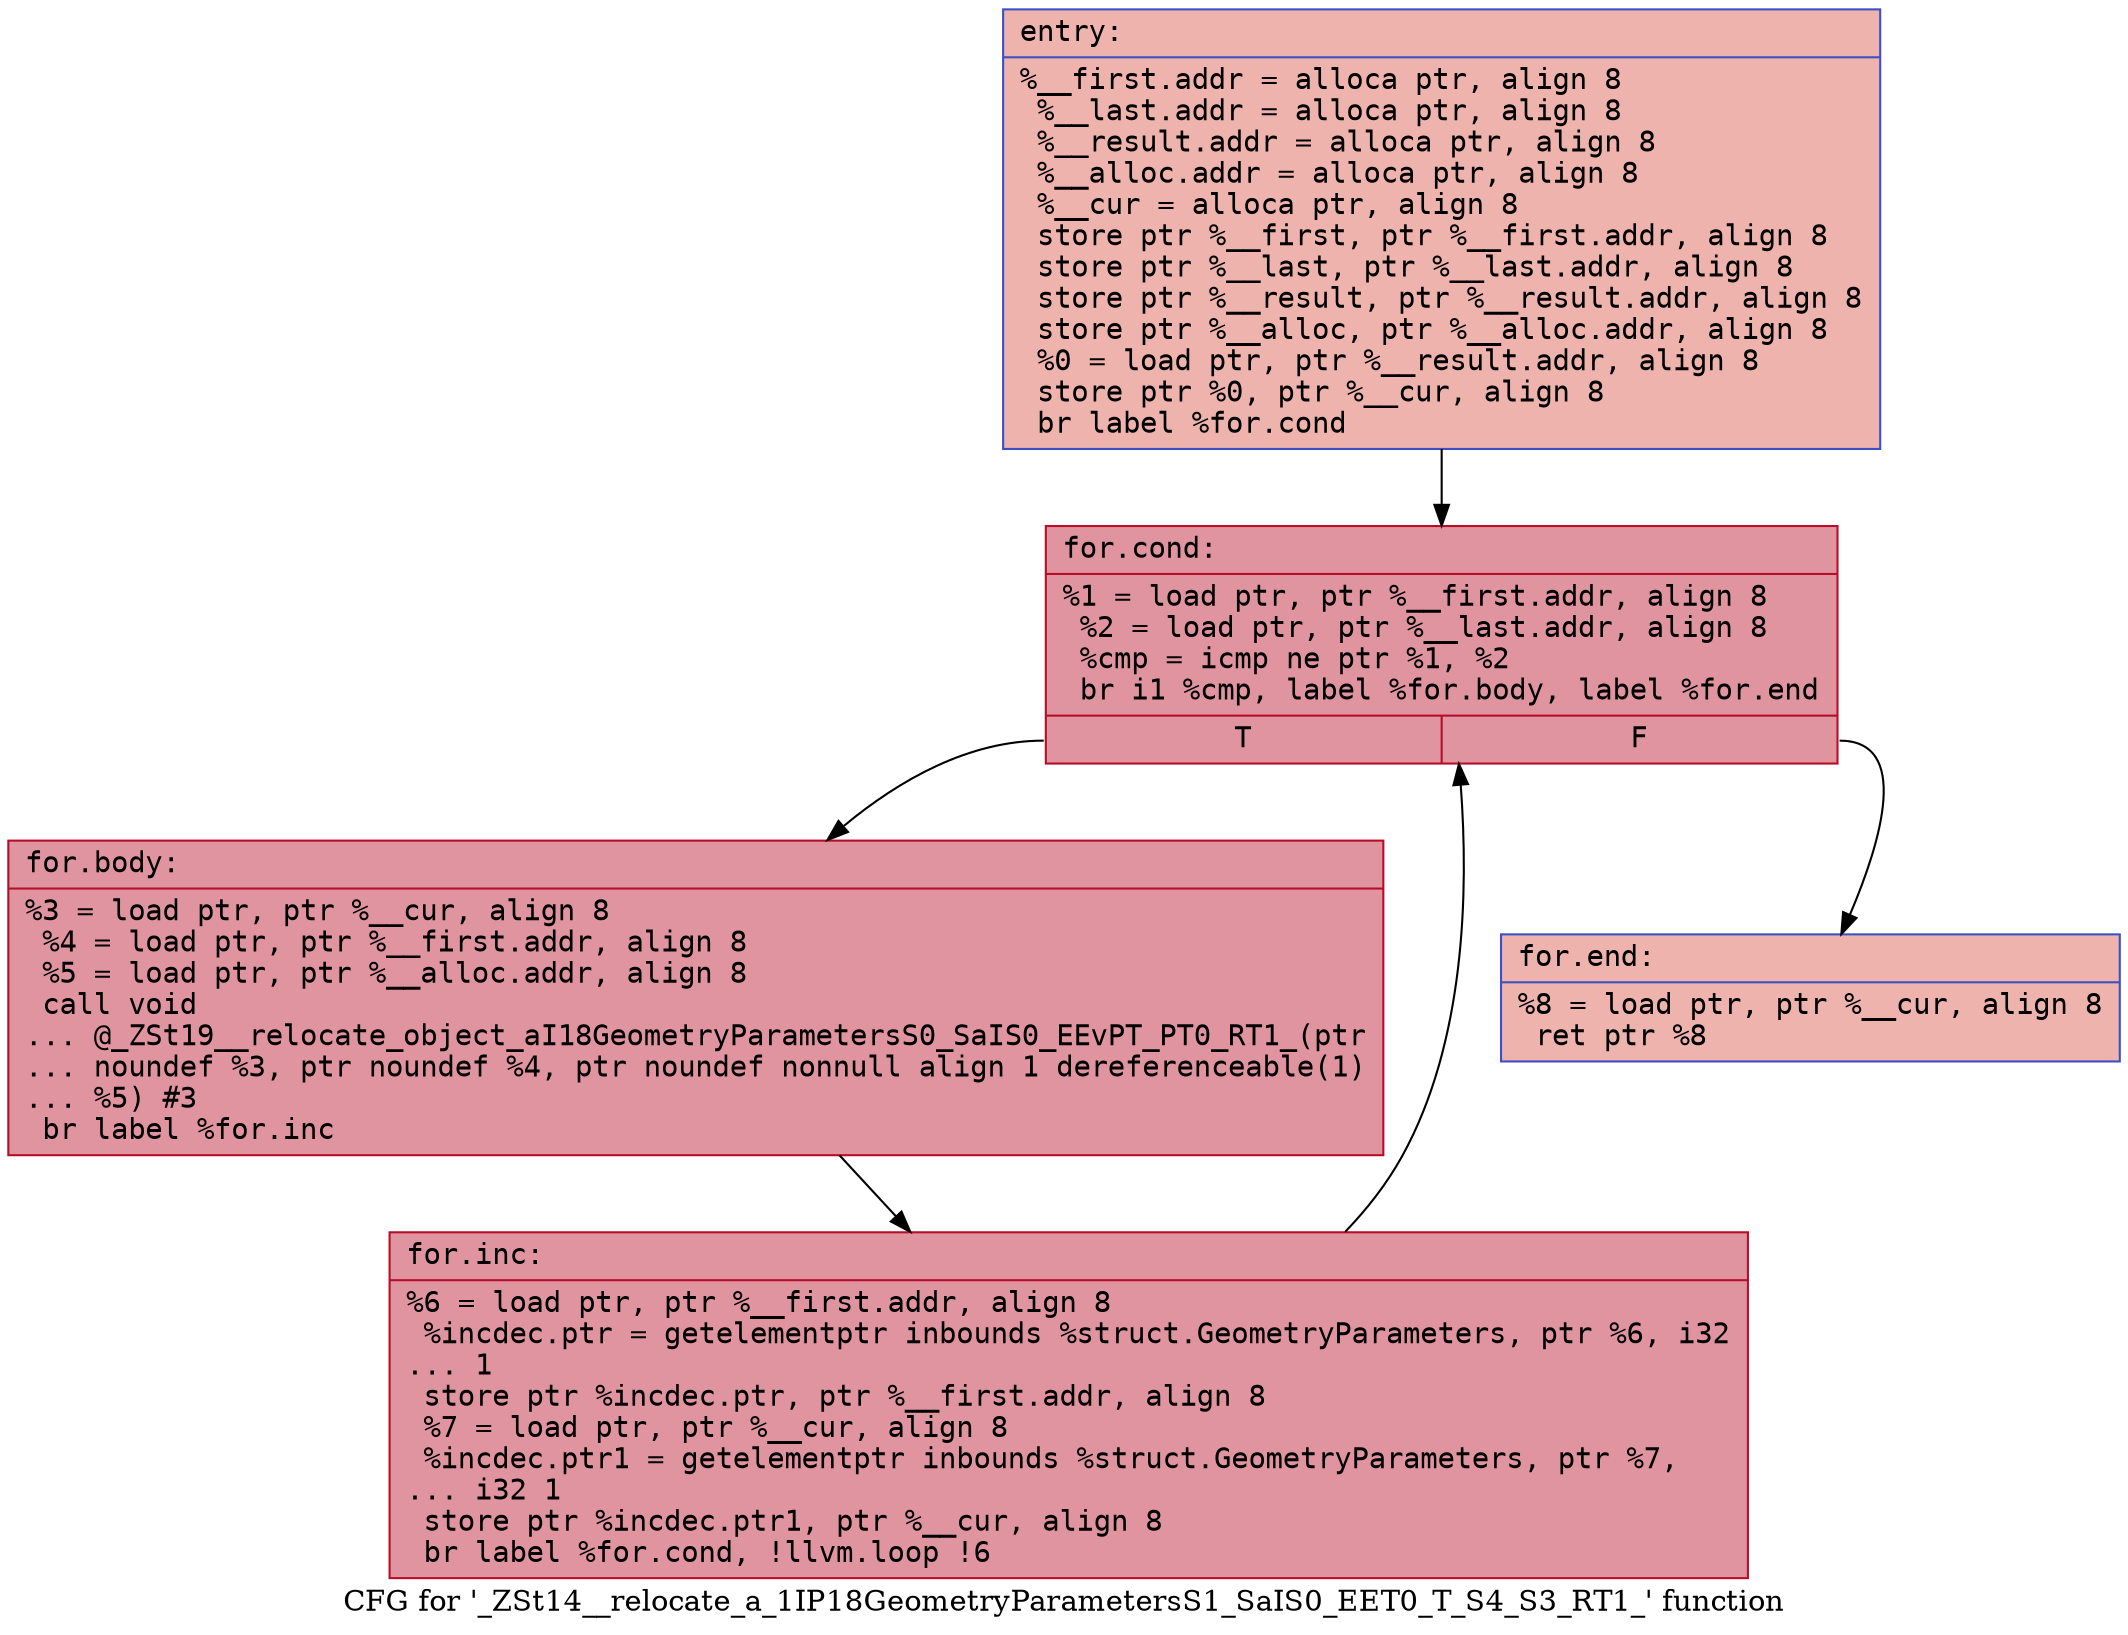 digraph "CFG for '_ZSt14__relocate_a_1IP18GeometryParametersS1_SaIS0_EET0_T_S4_S3_RT1_' function" {
	label="CFG for '_ZSt14__relocate_a_1IP18GeometryParametersS1_SaIS0_EET0_T_S4_S3_RT1_' function";

	Node0x562c4e5cc120 [shape=record,color="#3d50c3ff", style=filled, fillcolor="#d6524470" fontname="Courier",label="{entry:\l|  %__first.addr = alloca ptr, align 8\l  %__last.addr = alloca ptr, align 8\l  %__result.addr = alloca ptr, align 8\l  %__alloc.addr = alloca ptr, align 8\l  %__cur = alloca ptr, align 8\l  store ptr %__first, ptr %__first.addr, align 8\l  store ptr %__last, ptr %__last.addr, align 8\l  store ptr %__result, ptr %__result.addr, align 8\l  store ptr %__alloc, ptr %__alloc.addr, align 8\l  %0 = load ptr, ptr %__result.addr, align 8\l  store ptr %0, ptr %__cur, align 8\l  br label %for.cond\l}"];
	Node0x562c4e5cc120 -> Node0x562c4e5cc5c0[tooltip="entry -> for.cond\nProbability 100.00%" ];
	Node0x562c4e5cc5c0 [shape=record,color="#b70d28ff", style=filled, fillcolor="#b70d2870" fontname="Courier",label="{for.cond:\l|  %1 = load ptr, ptr %__first.addr, align 8\l  %2 = load ptr, ptr %__last.addr, align 8\l  %cmp = icmp ne ptr %1, %2\l  br i1 %cmp, label %for.body, label %for.end\l|{<s0>T|<s1>F}}"];
	Node0x562c4e5cc5c0:s0 -> Node0x562c4e5cd1a0[tooltip="for.cond -> for.body\nProbability 96.88%" ];
	Node0x562c4e5cc5c0:s1 -> Node0x562c4e5cd3c0[tooltip="for.cond -> for.end\nProbability 3.12%" ];
	Node0x562c4e5cd1a0 [shape=record,color="#b70d28ff", style=filled, fillcolor="#b70d2870" fontname="Courier",label="{for.body:\l|  %3 = load ptr, ptr %__cur, align 8\l  %4 = load ptr, ptr %__first.addr, align 8\l  %5 = load ptr, ptr %__alloc.addr, align 8\l  call void\l... @_ZSt19__relocate_object_aI18GeometryParametersS0_SaIS0_EEvPT_PT0_RT1_(ptr\l... noundef %3, ptr noundef %4, ptr noundef nonnull align 1 dereferenceable(1)\l... %5) #3\l  br label %for.inc\l}"];
	Node0x562c4e5cd1a0 -> Node0x562c4e5cd6c0[tooltip="for.body -> for.inc\nProbability 100.00%" ];
	Node0x562c4e5cd6c0 [shape=record,color="#b70d28ff", style=filled, fillcolor="#b70d2870" fontname="Courier",label="{for.inc:\l|  %6 = load ptr, ptr %__first.addr, align 8\l  %incdec.ptr = getelementptr inbounds %struct.GeometryParameters, ptr %6, i32\l... 1\l  store ptr %incdec.ptr, ptr %__first.addr, align 8\l  %7 = load ptr, ptr %__cur, align 8\l  %incdec.ptr1 = getelementptr inbounds %struct.GeometryParameters, ptr %7,\l... i32 1\l  store ptr %incdec.ptr1, ptr %__cur, align 8\l  br label %for.cond, !llvm.loop !6\l}"];
	Node0x562c4e5cd6c0 -> Node0x562c4e5cc5c0[tooltip="for.inc -> for.cond\nProbability 100.00%" ];
	Node0x562c4e5cd3c0 [shape=record,color="#3d50c3ff", style=filled, fillcolor="#d6524470" fontname="Courier",label="{for.end:\l|  %8 = load ptr, ptr %__cur, align 8\l  ret ptr %8\l}"];
}
